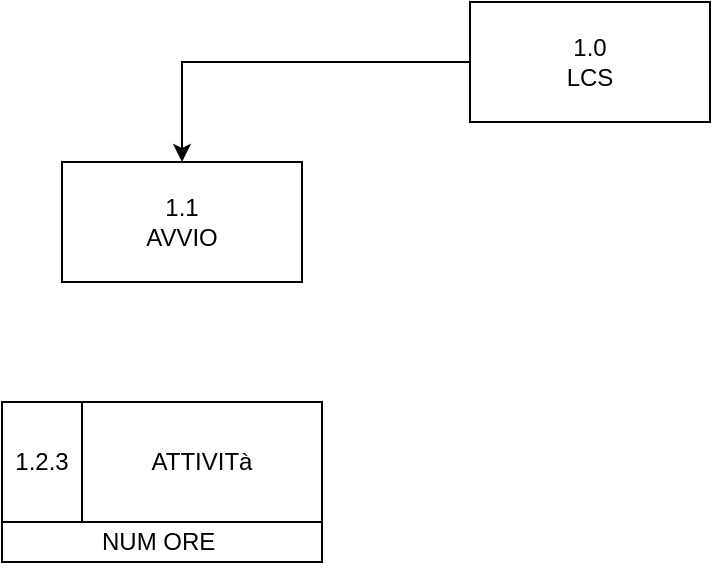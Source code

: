 <mxfile version="21.8.2" type="github">
  <diagram name="Pagina-1" id="GztVaWDNAaDqaFSEAUSH">
    <mxGraphModel dx="957" dy="549" grid="1" gridSize="10" guides="1" tooltips="1" connect="1" arrows="1" fold="1" page="1" pageScale="1" pageWidth="827" pageHeight="1169" math="0" shadow="0">
      <root>
        <mxCell id="0" />
        <mxCell id="1" parent="0" />
        <mxCell id="zqqAhWZkx17qxiiy5Auw-4" style="edgeStyle=orthogonalEdgeStyle;rounded=0;orthogonalLoop=1;jettySize=auto;html=1;exitX=0;exitY=0.5;exitDx=0;exitDy=0;entryX=0.5;entryY=0;entryDx=0;entryDy=0;" edge="1" parent="1" source="zqqAhWZkx17qxiiy5Auw-1" target="zqqAhWZkx17qxiiy5Auw-2">
          <mxGeometry relative="1" as="geometry" />
        </mxCell>
        <mxCell id="zqqAhWZkx17qxiiy5Auw-1" value="1.0&lt;br&gt;LCS" style="rounded=0;whiteSpace=wrap;html=1;" vertex="1" parent="1">
          <mxGeometry x="354" y="40" width="120" height="60" as="geometry" />
        </mxCell>
        <mxCell id="zqqAhWZkx17qxiiy5Auw-2" value="1.1&lt;br&gt;AVVIO" style="rounded=0;whiteSpace=wrap;html=1;" vertex="1" parent="1">
          <mxGeometry x="150" y="120" width="120" height="60" as="geometry" />
        </mxCell>
        <mxCell id="zqqAhWZkx17qxiiy5Auw-12" value="" style="group" vertex="1" connectable="0" parent="1">
          <mxGeometry x="120" y="240" width="160" height="80" as="geometry" />
        </mxCell>
        <mxCell id="zqqAhWZkx17qxiiy5Auw-8" value="ATTIVITà" style="rounded=0;whiteSpace=wrap;html=1;" vertex="1" parent="zqqAhWZkx17qxiiy5Auw-12">
          <mxGeometry x="40" width="120" height="60" as="geometry" />
        </mxCell>
        <mxCell id="zqqAhWZkx17qxiiy5Auw-9" value="1.2.3" style="rounded=0;whiteSpace=wrap;html=1;" vertex="1" parent="zqqAhWZkx17qxiiy5Auw-12">
          <mxGeometry width="40" height="60" as="geometry" />
        </mxCell>
        <mxCell id="zqqAhWZkx17qxiiy5Auw-10" value="NUM ORE&amp;nbsp;" style="rounded=0;whiteSpace=wrap;html=1;" vertex="1" parent="zqqAhWZkx17qxiiy5Auw-12">
          <mxGeometry y="60" width="160" height="20" as="geometry" />
        </mxCell>
        <mxCell id="zqqAhWZkx17qxiiy5Auw-11" style="edgeStyle=orthogonalEdgeStyle;rounded=0;orthogonalLoop=1;jettySize=auto;html=1;exitX=0.5;exitY=1;exitDx=0;exitDy=0;" edge="1" parent="zqqAhWZkx17qxiiy5Auw-12" source="zqqAhWZkx17qxiiy5Auw-10" target="zqqAhWZkx17qxiiy5Auw-10">
          <mxGeometry relative="1" as="geometry" />
        </mxCell>
      </root>
    </mxGraphModel>
  </diagram>
</mxfile>
